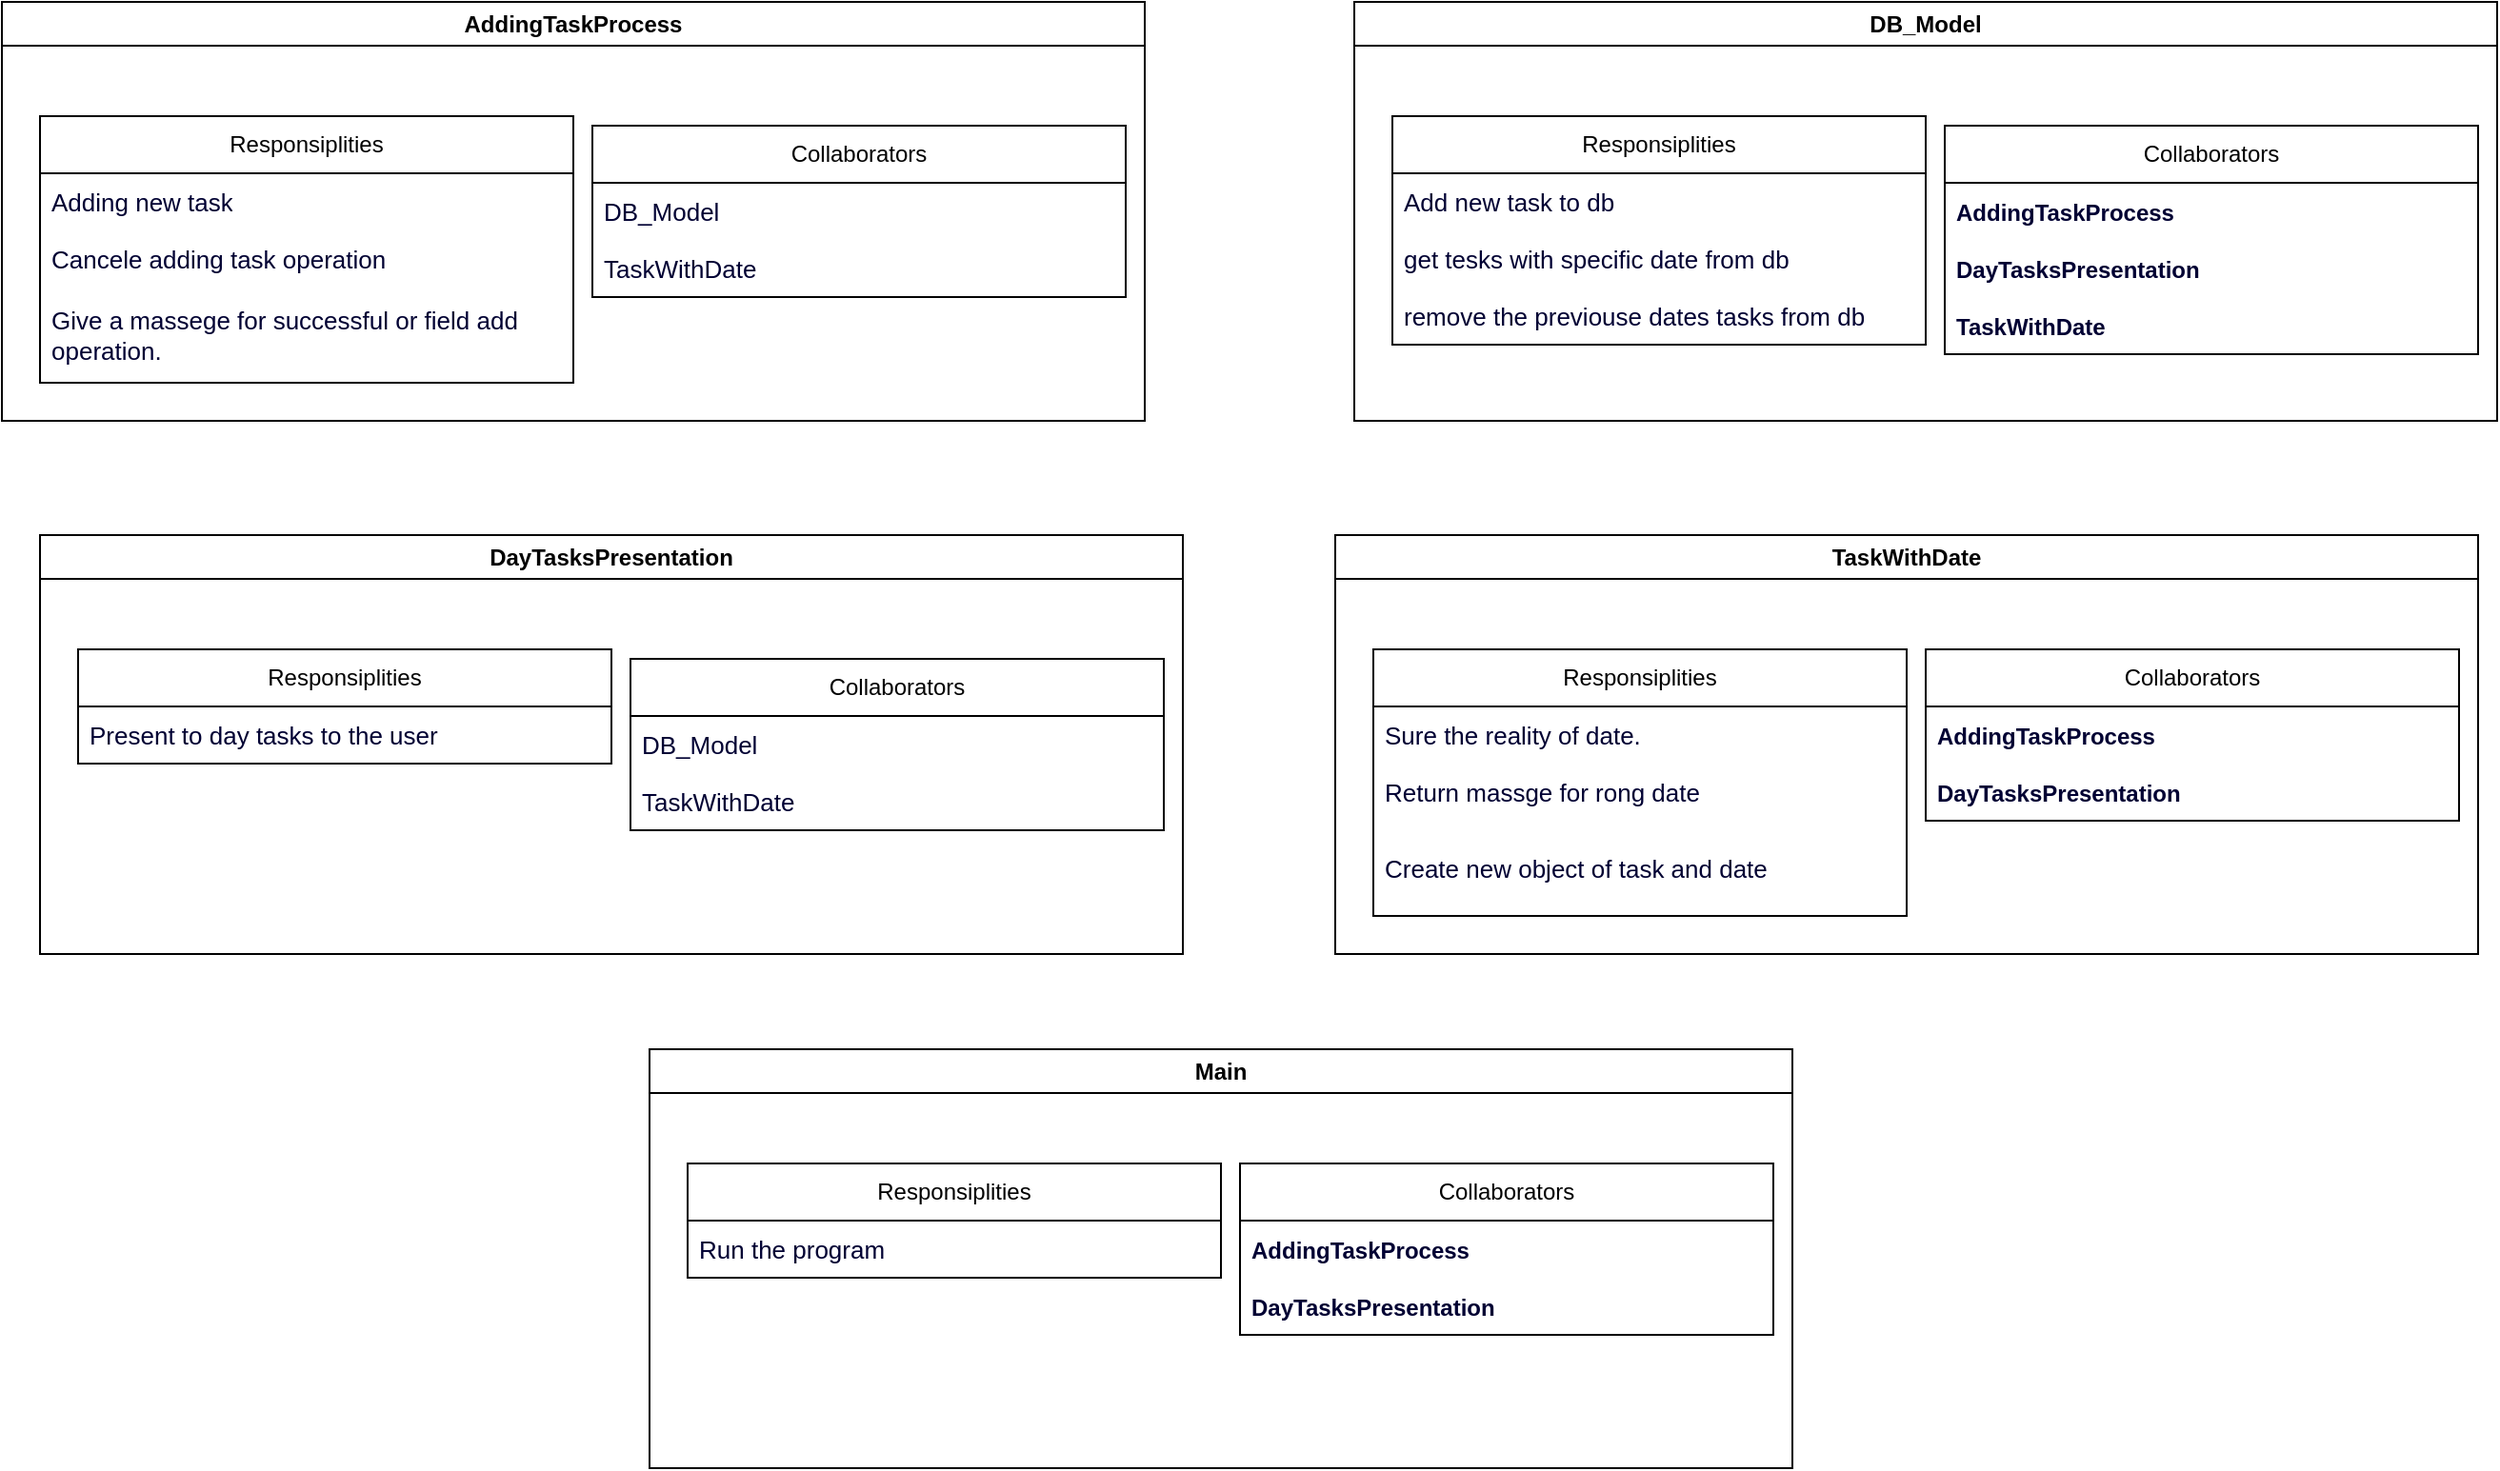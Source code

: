 <mxfile>
    <diagram id="qQj_s9amm8tsBVUw8l7H" name="Page-1">
        <mxGraphModel dx="1056" dy="782" grid="1" gridSize="10" guides="1" tooltips="1" connect="1" arrows="1" fold="1" page="1" pageScale="1" pageWidth="850" pageHeight="1100" background="#ffffff" math="0" shadow="0">
            <root>
                <mxCell id="0"/>
                <mxCell id="1" parent="0"/>
                <mxCell id="2" value="AddingTaskProcess" style="swimlane;whiteSpace=wrap;html=1;" parent="1" vertex="1">
                    <mxGeometry x="140" y="80" width="600" height="220" as="geometry"/>
                </mxCell>
                <mxCell id="3" value="Responsiplities" style="swimlane;fontStyle=0;childLayout=stackLayout;horizontal=1;startSize=30;horizontalStack=0;resizeParent=1;resizeParentMax=0;resizeLast=0;collapsible=1;marginBottom=0;whiteSpace=wrap;html=1;" parent="2" vertex="1">
                    <mxGeometry x="20" y="60" width="280" height="140" as="geometry"/>
                </mxCell>
                <mxCell id="4" value="Adding new task" style="text;strokeColor=none;fillColor=none;align=left;verticalAlign=middle;spacingLeft=4;spacingRight=4;overflow=hidden;points=[[0,0.5],[1,0.5]];portConstraint=eastwest;rotatable=0;whiteSpace=wrap;html=1;fontColor=#000033;fontSize=13;" parent="3" vertex="1">
                    <mxGeometry y="30" width="280" height="30" as="geometry"/>
                </mxCell>
                <mxCell id="5" value="Cancele adding task operation" style="text;strokeColor=none;fillColor=none;align=left;verticalAlign=middle;spacingLeft=4;spacingRight=4;overflow=hidden;points=[[0,0.5],[1,0.5]];portConstraint=eastwest;rotatable=0;whiteSpace=wrap;html=1;fontColor=#000033;fontSize=13;" parent="3" vertex="1">
                    <mxGeometry y="60" width="280" height="30" as="geometry"/>
                </mxCell>
                <mxCell id="6" value="Give a massege for successful or field add operation." style="text;strokeColor=none;fillColor=none;align=left;verticalAlign=middle;spacingLeft=4;spacingRight=4;overflow=hidden;points=[[0,0.5],[1,0.5]];portConstraint=eastwest;rotatable=0;whiteSpace=wrap;html=1;fontColor=#000033;fontSize=13;" parent="3" vertex="1">
                    <mxGeometry y="90" width="280" height="50" as="geometry"/>
                </mxCell>
                <mxCell id="7" value="Collaborators" style="swimlane;fontStyle=0;childLayout=stackLayout;horizontal=1;startSize=30;horizontalStack=0;resizeParent=1;resizeParentMax=0;resizeLast=0;collapsible=1;marginBottom=0;whiteSpace=wrap;html=1;" parent="2" vertex="1">
                    <mxGeometry x="310" y="65" width="280" height="90" as="geometry"/>
                </mxCell>
                <mxCell id="8" value="DB_Model" style="text;strokeColor=none;fillColor=none;align=left;verticalAlign=middle;spacingLeft=4;spacingRight=4;overflow=hidden;points=[[0,0.5],[1,0.5]];portConstraint=eastwest;rotatable=0;whiteSpace=wrap;html=1;fontColor=#000033;fontSize=13;" parent="7" vertex="1">
                    <mxGeometry y="30" width="280" height="30" as="geometry"/>
                </mxCell>
                <mxCell id="9" value="TaskWithDate" style="text;strokeColor=none;fillColor=none;align=left;verticalAlign=middle;spacingLeft=4;spacingRight=4;overflow=hidden;points=[[0,0.5],[1,0.5]];portConstraint=eastwest;rotatable=0;whiteSpace=wrap;html=1;fontColor=#000033;fontSize=13;" parent="7" vertex="1">
                    <mxGeometry y="60" width="280" height="30" as="geometry"/>
                </mxCell>
                <mxCell id="11" value="DayTasksPresentation" style="swimlane;whiteSpace=wrap;html=1;" parent="1" vertex="1">
                    <mxGeometry x="160" y="360" width="600" height="220" as="geometry"/>
                </mxCell>
                <mxCell id="12" value="Responsiplities" style="swimlane;fontStyle=0;childLayout=stackLayout;horizontal=1;startSize=30;horizontalStack=0;resizeParent=1;resizeParentMax=0;resizeLast=0;collapsible=1;marginBottom=0;whiteSpace=wrap;html=1;" parent="11" vertex="1">
                    <mxGeometry x="20" y="60" width="280" height="60" as="geometry"/>
                </mxCell>
                <mxCell id="13" value="Present to day tasks to the user" style="text;strokeColor=none;fillColor=none;align=left;verticalAlign=middle;spacingLeft=4;spacingRight=4;overflow=hidden;points=[[0,0.5],[1,0.5]];portConstraint=eastwest;rotatable=0;whiteSpace=wrap;html=1;fontColor=#000033;fontSize=13;" parent="12" vertex="1">
                    <mxGeometry y="30" width="280" height="30" as="geometry"/>
                </mxCell>
                <mxCell id="16" value="Collaborators" style="swimlane;fontStyle=0;childLayout=stackLayout;horizontal=1;startSize=30;horizontalStack=0;resizeParent=1;resizeParentMax=0;resizeLast=0;collapsible=1;marginBottom=0;whiteSpace=wrap;html=1;" parent="11" vertex="1">
                    <mxGeometry x="310" y="65" width="280" height="90" as="geometry"/>
                </mxCell>
                <mxCell id="17" value="DB_Model" style="text;strokeColor=none;fillColor=none;align=left;verticalAlign=middle;spacingLeft=4;spacingRight=4;overflow=hidden;points=[[0,0.5],[1,0.5]];portConstraint=eastwest;rotatable=0;whiteSpace=wrap;html=1;fontColor=#000033;fontSize=13;" parent="16" vertex="1">
                    <mxGeometry y="30" width="280" height="30" as="geometry"/>
                </mxCell>
                <mxCell id="18" value="TaskWithDate" style="text;strokeColor=none;fillColor=none;align=left;verticalAlign=middle;spacingLeft=4;spacingRight=4;overflow=hidden;points=[[0,0.5],[1,0.5]];portConstraint=eastwest;rotatable=0;whiteSpace=wrap;html=1;fontColor=#000033;fontSize=13;" parent="16" vertex="1">
                    <mxGeometry y="60" width="280" height="30" as="geometry"/>
                </mxCell>
                <mxCell id="19" value="DB_Model" style="swimlane;whiteSpace=wrap;html=1;" parent="1" vertex="1">
                    <mxGeometry x="850" y="80" width="600" height="220" as="geometry"/>
                </mxCell>
                <mxCell id="20" value="Responsiplities" style="swimlane;fontStyle=0;childLayout=stackLayout;horizontal=1;startSize=30;horizontalStack=0;resizeParent=1;resizeParentMax=0;resizeLast=0;collapsible=1;marginBottom=0;whiteSpace=wrap;html=1;" parent="19" vertex="1">
                    <mxGeometry x="20" y="60" width="280" height="120" as="geometry"/>
                </mxCell>
                <mxCell id="25" value="Add new task to db" style="text;strokeColor=none;fillColor=none;align=left;verticalAlign=middle;spacingLeft=4;spacingRight=4;overflow=hidden;points=[[0,0.5],[1,0.5]];portConstraint=eastwest;rotatable=0;whiteSpace=wrap;html=1;fontColor=#000033;fontSize=13;" parent="20" vertex="1">
                    <mxGeometry y="30" width="280" height="30" as="geometry"/>
                </mxCell>
                <mxCell id="21" value="get tesks with specific date from db" style="text;strokeColor=none;fillColor=none;align=left;verticalAlign=middle;spacingLeft=4;spacingRight=4;overflow=hidden;points=[[0,0.5],[1,0.5]];portConstraint=eastwest;rotatable=0;whiteSpace=wrap;html=1;fontColor=#000033;fontSize=13;" parent="20" vertex="1">
                    <mxGeometry y="60" width="280" height="30" as="geometry"/>
                </mxCell>
                <mxCell id="26" value="remove the previouse dates tasks from db" style="text;strokeColor=none;fillColor=none;align=left;verticalAlign=middle;spacingLeft=4;spacingRight=4;overflow=hidden;points=[[0,0.5],[1,0.5]];portConstraint=eastwest;rotatable=0;whiteSpace=wrap;html=1;fontColor=#000033;fontSize=13;" parent="20" vertex="1">
                    <mxGeometry y="90" width="280" height="30" as="geometry"/>
                </mxCell>
                <mxCell id="22" value="Collaborators" style="swimlane;fontStyle=0;childLayout=stackLayout;horizontal=1;startSize=30;horizontalStack=0;resizeParent=1;resizeParentMax=0;resizeLast=0;collapsible=1;marginBottom=0;whiteSpace=wrap;html=1;" parent="19" vertex="1">
                    <mxGeometry x="310" y="65" width="280" height="120" as="geometry"/>
                </mxCell>
                <mxCell id="41" value="&lt;span style=&quot;font-size: 12px; font-weight: 700; text-align: center;&quot;&gt;AddingTaskProcess&lt;/span&gt;" style="text;strokeColor=none;fillColor=none;align=left;verticalAlign=middle;spacingLeft=4;spacingRight=4;overflow=hidden;points=[[0,0.5],[1,0.5]];portConstraint=eastwest;rotatable=0;whiteSpace=wrap;html=1;fontColor=#000033;fontSize=13;" parent="22" vertex="1">
                    <mxGeometry y="30" width="280" height="30" as="geometry"/>
                </mxCell>
                <mxCell id="55" value="&lt;span style=&quot;font-size: 12px; font-weight: 700; text-align: center;&quot;&gt;DayTasksPresentation&lt;/span&gt;" style="text;strokeColor=none;fillColor=none;align=left;verticalAlign=middle;spacingLeft=4;spacingRight=4;overflow=hidden;points=[[0,0.5],[1,0.5]];portConstraint=eastwest;rotatable=0;whiteSpace=wrap;html=1;fontColor=#000033;fontSize=13;" vertex="1" parent="22">
                    <mxGeometry y="60" width="280" height="30" as="geometry"/>
                </mxCell>
                <mxCell id="23" value="&lt;span style=&quot;font-size: 12px; font-weight: 700; text-align: center;&quot;&gt;TaskWithDate&lt;/span&gt;" style="text;strokeColor=none;fillColor=none;align=left;verticalAlign=middle;spacingLeft=4;spacingRight=4;overflow=hidden;points=[[0,0.5],[1,0.5]];portConstraint=eastwest;rotatable=0;whiteSpace=wrap;html=1;fontColor=#000033;fontSize=13;" parent="22" vertex="1">
                    <mxGeometry y="90" width="280" height="30" as="geometry"/>
                </mxCell>
                <mxCell id="29" value="TaskWithDate" style="swimlane;whiteSpace=wrap;html=1;" parent="1" vertex="1">
                    <mxGeometry x="840" y="360" width="600" height="220" as="geometry"/>
                </mxCell>
                <mxCell id="30" value="Responsiplities" style="swimlane;fontStyle=0;childLayout=stackLayout;horizontal=1;startSize=30;horizontalStack=0;resizeParent=1;resizeParentMax=0;resizeLast=0;collapsible=1;marginBottom=0;whiteSpace=wrap;html=1;" parent="29" vertex="1">
                    <mxGeometry x="20" y="60" width="280" height="140" as="geometry"/>
                </mxCell>
                <mxCell id="31" value="Sure the reality of date." style="text;strokeColor=none;fillColor=none;align=left;verticalAlign=middle;spacingLeft=4;spacingRight=4;overflow=hidden;points=[[0,0.5],[1,0.5]];portConstraint=eastwest;rotatable=0;whiteSpace=wrap;html=1;fontColor=#000033;fontSize=13;" parent="30" vertex="1">
                    <mxGeometry y="30" width="280" height="30" as="geometry"/>
                </mxCell>
                <mxCell id="37" value="Return massge for rong date&amp;nbsp;" style="text;strokeColor=none;fillColor=none;align=left;verticalAlign=middle;spacingLeft=4;spacingRight=4;overflow=hidden;points=[[0,0.5],[1,0.5]];portConstraint=eastwest;rotatable=0;whiteSpace=wrap;html=1;fontColor=#000033;fontSize=13;" parent="30" vertex="1">
                    <mxGeometry y="60" width="280" height="30" as="geometry"/>
                </mxCell>
                <mxCell id="38" value="Create new object of task and date" style="text;strokeColor=none;fillColor=none;align=left;verticalAlign=middle;spacingLeft=4;spacingRight=4;overflow=hidden;points=[[0,0.5],[1,0.5]];portConstraint=eastwest;rotatable=0;whiteSpace=wrap;html=1;fontColor=#000033;fontSize=13;" parent="30" vertex="1">
                    <mxGeometry y="90" width="280" height="50" as="geometry"/>
                </mxCell>
                <mxCell id="44" value="Collaborators" style="swimlane;fontStyle=0;childLayout=stackLayout;horizontal=1;startSize=30;horizontalStack=0;resizeParent=1;resizeParentMax=0;resizeLast=0;collapsible=1;marginBottom=0;whiteSpace=wrap;html=1;" parent="29" vertex="1">
                    <mxGeometry x="310" y="60" width="280" height="90" as="geometry">
                        <mxRectangle x="310" y="60" width="110" height="30" as="alternateBounds"/>
                    </mxGeometry>
                </mxCell>
                <mxCell id="45" value="&lt;span style=&quot;font-size: 12px; font-weight: 700; text-align: center;&quot;&gt;AddingTaskProcess&lt;/span&gt;" style="text;strokeColor=none;fillColor=none;align=left;verticalAlign=middle;spacingLeft=4;spacingRight=4;overflow=hidden;points=[[0,0.5],[1,0.5]];portConstraint=eastwest;rotatable=0;whiteSpace=wrap;html=1;fontColor=#000033;fontSize=13;" parent="44" vertex="1">
                    <mxGeometry y="30" width="280" height="30" as="geometry"/>
                </mxCell>
                <mxCell id="46" value="&lt;span style=&quot;font-size: 12px; font-weight: 700; text-align: center;&quot;&gt;DayTasksPresentation&lt;/span&gt;" style="text;strokeColor=none;fillColor=none;align=left;verticalAlign=middle;spacingLeft=4;spacingRight=4;overflow=hidden;points=[[0,0.5],[1,0.5]];portConstraint=eastwest;rotatable=0;whiteSpace=wrap;html=1;fontColor=#000033;fontSize=13;" parent="44" vertex="1">
                    <mxGeometry y="60" width="280" height="30" as="geometry"/>
                </mxCell>
                <mxCell id="47" value="Main" style="swimlane;whiteSpace=wrap;html=1;" parent="1" vertex="1">
                    <mxGeometry x="480" y="630" width="600" height="220" as="geometry"/>
                </mxCell>
                <mxCell id="48" value="Responsiplities" style="swimlane;fontStyle=0;childLayout=stackLayout;horizontal=1;startSize=30;horizontalStack=0;resizeParent=1;resizeParentMax=0;resizeLast=0;collapsible=1;marginBottom=0;whiteSpace=wrap;html=1;" parent="47" vertex="1">
                    <mxGeometry x="20" y="60" width="280" height="60" as="geometry"/>
                </mxCell>
                <mxCell id="49" value="Run the program" style="text;strokeColor=none;fillColor=none;align=left;verticalAlign=middle;spacingLeft=4;spacingRight=4;overflow=hidden;points=[[0,0.5],[1,0.5]];portConstraint=eastwest;rotatable=0;whiteSpace=wrap;html=1;fontColor=#000033;fontSize=13;" parent="48" vertex="1">
                    <mxGeometry y="30" width="280" height="30" as="geometry"/>
                </mxCell>
                <mxCell id="52" value="Collaborators" style="swimlane;fontStyle=0;childLayout=stackLayout;horizontal=1;startSize=30;horizontalStack=0;resizeParent=1;resizeParentMax=0;resizeLast=0;collapsible=1;marginBottom=0;whiteSpace=wrap;html=1;" parent="47" vertex="1">
                    <mxGeometry x="310" y="60" width="280" height="90" as="geometry">
                        <mxRectangle x="310" y="60" width="110" height="30" as="alternateBounds"/>
                    </mxGeometry>
                </mxCell>
                <mxCell id="53" value="&lt;span style=&quot;font-size: 12px; font-weight: 700; text-align: center;&quot;&gt;AddingTaskProcess&lt;/span&gt;" style="text;strokeColor=none;fillColor=none;align=left;verticalAlign=middle;spacingLeft=4;spacingRight=4;overflow=hidden;points=[[0,0.5],[1,0.5]];portConstraint=eastwest;rotatable=0;whiteSpace=wrap;html=1;fontColor=#000033;fontSize=13;" parent="52" vertex="1">
                    <mxGeometry y="30" width="280" height="30" as="geometry"/>
                </mxCell>
                <mxCell id="54" value="&lt;span style=&quot;font-size: 12px; font-weight: 700; text-align: center;&quot;&gt;DayTasksPresentation&lt;/span&gt;" style="text;strokeColor=none;fillColor=none;align=left;verticalAlign=middle;spacingLeft=4;spacingRight=4;overflow=hidden;points=[[0,0.5],[1,0.5]];portConstraint=eastwest;rotatable=0;whiteSpace=wrap;html=1;fontColor=#000033;fontSize=13;" parent="52" vertex="1">
                    <mxGeometry y="60" width="280" height="30" as="geometry"/>
                </mxCell>
            </root>
        </mxGraphModel>
    </diagram>
</mxfile>